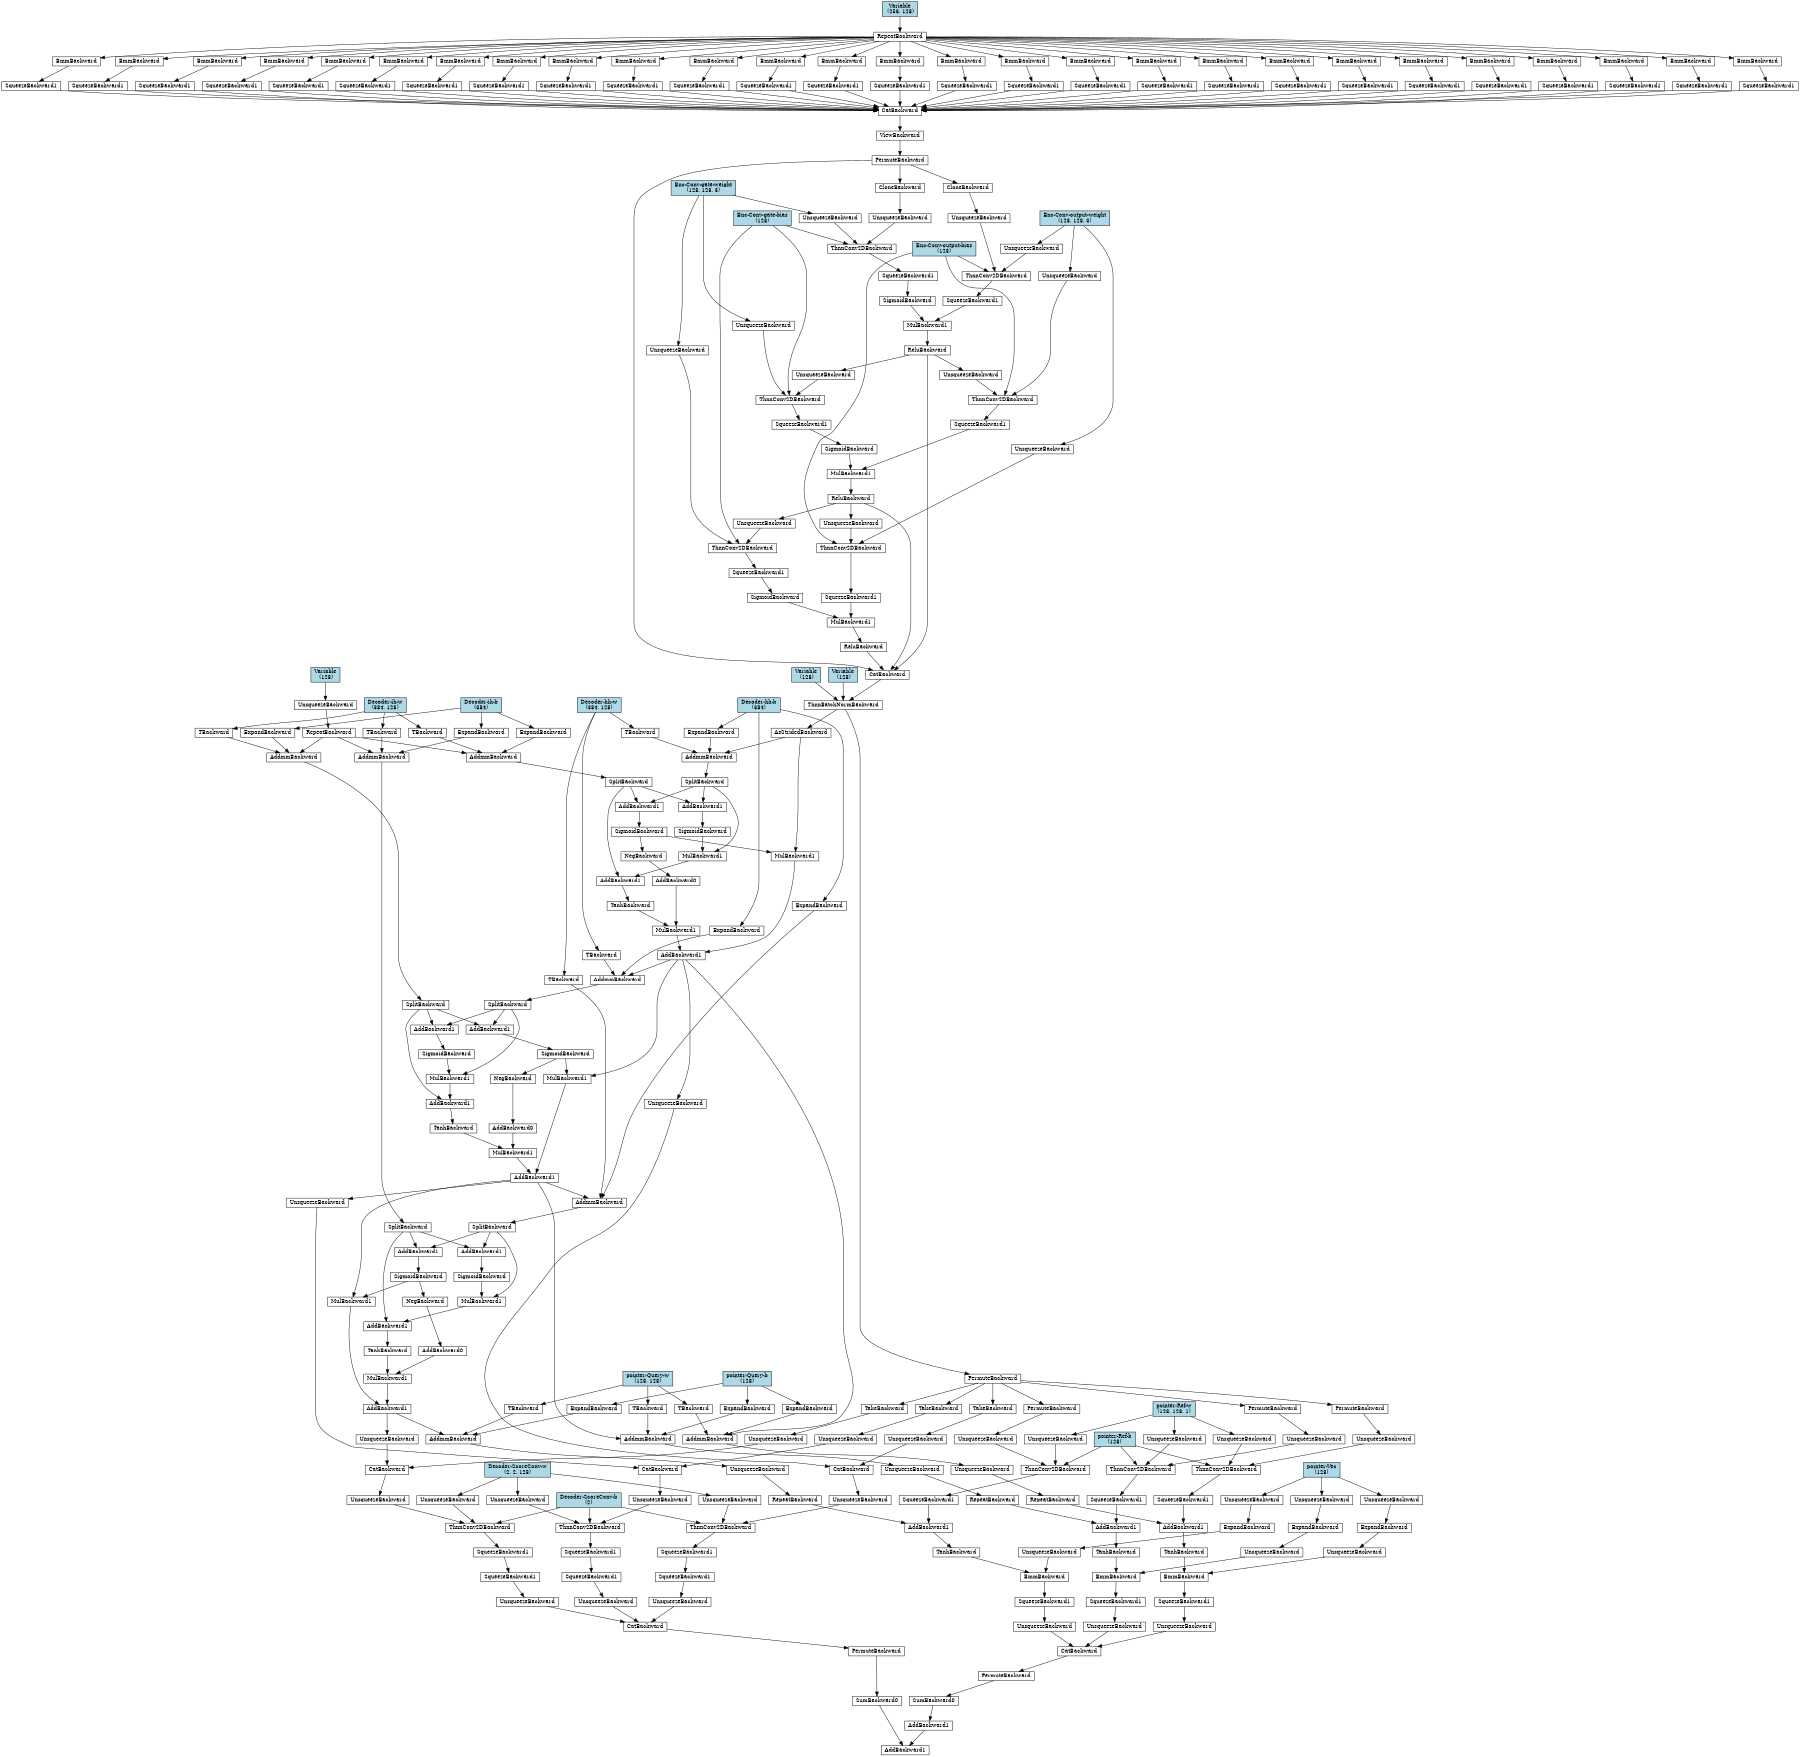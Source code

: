 digraph {
	graph [size="12,12"]
	node [align=left fontsize=12 height=0.2 ranksep=0.1 shape=box style=filled]
	140450586088656 [label=AddBackward1 fillcolor=white]
	140450586088784 -> 140450586088656
	140450586088720 -> 140450586088656
	140450586088720 [label=SumBackward0 fillcolor=white]
	140450586088848 -> 140450586088720
	140450586088848 [label=PermuteBackward fillcolor=white]
	140450586088912 -> 140450586088848
	140450586088912 [label=CatBackward fillcolor=white]
	140450586088976 -> 140450586088912
	140450586089040 -> 140450586088912
	140450586089104 -> 140450586088912
	140450586089104 [label=UnsqueezeBackward fillcolor=white]
	140450586089168 -> 140450586089104
	140450586089168 [label=SqueezeBackward1 fillcolor=white]
	140450586089232 -> 140450586089168
	140450586089232 [label=SqueezeBackward1 fillcolor=white]
	140450586089296 -> 140450586089232
	140450586089296 [label=ThnnConv2DBackward fillcolor=white]
	140450586089360 -> 140450586089296
	140450586089424 -> 140450586089296
	140450585937472 -> 140450586089296
	140450585937472 [label="Decoder-ScoreConv-b
(2)" fillcolor=lightblue]
	140450586089424 [label=UnsqueezeBackward fillcolor=white]
	140450585937312 -> 140450586089424
	140450585937312 [label="Decoder-ScoreConv-w
(2, 2, 128)" fillcolor=lightblue]
	140450586089360 [label=UnsqueezeBackward fillcolor=white]
	140450586089616 -> 140450586089360
	140450586089616 [label=CatBackward fillcolor=white]
	140450586089680 -> 140450586089616
	140450586089744 -> 140450586089616
	140450586089744 [label=UnsqueezeBackward fillcolor=white]
	140450586089808 -> 140450586089744
	140450586089808 [label=AddBackward1 fillcolor=white]
	140450586089872 -> 140450586089808
	140450586089936 -> 140450586089808
	140450586089936 [label=MulBackward1 fillcolor=white]
	140450586090000 -> 140450586089936
	140450586090064 -> 140450586089936
	140450586090064 [label=AddBackward1 fillcolor=white]
	140450586090128 -> 140450586090064
	140450586090192 -> 140450586090064
	140450586090192 [label=MulBackward1 fillcolor=white]
	140450586090256 -> 140450586090192
	140450586090320 -> 140450586090192
	140450586090320 [label=AddBackward1 fillcolor=white]
	140450586090384 -> 140450586090320
	140450586090448 -> 140450586090320
	140450586090448 [label=MulBackward1 fillcolor=white]
	140450586090512 -> 140450586090448
	140450586090576 -> 140450586090448
	140450586090576 [label=AsStridedBackward fillcolor=white]
	140450586090640 -> 140450586090576
	140450586090640 [label=ThnnBatchNormBackward fillcolor=white]
	140450586090704 -> 140450586090640
	140450585936272 -> 140450586090640
	140450585936352 -> 140450586090640
	140450585936352 [label="Variable
 (128)" fillcolor=lightblue]
	140450585936272 [label="Variable
 (128)" fillcolor=lightblue]
	140450586090704 [label=CatBackward fillcolor=white]
	140450586090896 -> 140450586090704
	140450586090960 -> 140450586090704
	140450586091024 -> 140450586090704
	140450586091088 -> 140450586090704
	140450586091088 [label=ReluBackward fillcolor=white]
	140450586091152 -> 140450586091088
	140450586091152 [label=MulBackward1 fillcolor=white]
	140450586091216 -> 140450586091152
	140450586091280 -> 140450586091152
	140450586091280 [label=SqueezeBackward1 fillcolor=white]
	140450586091344 -> 140450586091280
	140450586091344 [label=ThnnConv2DBackward fillcolor=white]
	140450586091408 -> 140450586091344
	140450586091472 -> 140450586091344
	140450585936032 -> 140450586091344
	140450585936032 [label="Enc-Conv-output-bias
(128)" fillcolor=lightblue]
	140450586091472 [label=UnsqueezeBackward fillcolor=white]
	140450585935952 -> 140450586091472
	140450585935952 [label="Enc-Conv-output-weight
(128, 128, 3)" fillcolor=lightblue]
	140450586091408 [label=UnsqueezeBackward fillcolor=white]
	140450586091024 -> 140450586091408
	140450586091024 [label=ReluBackward fillcolor=white]
	140450586144976 -> 140450586091024
	140450586144976 [label=MulBackward1 fillcolor=white]
	140450586145040 -> 140450586144976
	140450586145104 -> 140450586144976
	140450586145104 [label=SqueezeBackward1 fillcolor=white]
	140450586145168 -> 140450586145104
	140450586145168 [label=ThnnConv2DBackward fillcolor=white]
	140450586145232 -> 140450586145168
	140450586145296 -> 140450586145168
	140450585936032 -> 140450586145168
	140450586145296 [label=UnsqueezeBackward fillcolor=white]
	140450585935952 -> 140450586145296
	140450586145232 [label=UnsqueezeBackward fillcolor=white]
	140450586090960 -> 140450586145232
	140450586090960 [label=ReluBackward fillcolor=white]
	140450586145360 -> 140450586090960
	140450586145360 [label=MulBackward1 fillcolor=white]
	140450586145424 -> 140450586145360
	140450586145488 -> 140450586145360
	140450586145488 [label=SqueezeBackward1 fillcolor=white]
	140450586145552 -> 140450586145488
	140450586145552 [label=ThnnConv2DBackward fillcolor=white]
	140450586145616 -> 140450586145552
	140450586145680 -> 140450586145552
	140450585936032 -> 140450586145552
	140450586145680 [label=UnsqueezeBackward fillcolor=white]
	140450585935952 -> 140450586145680
	140450586145616 [label=UnsqueezeBackward fillcolor=white]
	140450586145744 -> 140450586145616
	140450586145744 [label=CloneBackward fillcolor=white]
	140450586090896 -> 140450586145744
	140450586090896 [label=PermuteBackward fillcolor=white]
	140450586145808 -> 140450586090896
	140450586145808 [label=ViewBackward fillcolor=white]
	140450586145872 -> 140450586145808
	140450586145872 [label=CatBackward fillcolor=white]
	140450586145936 -> 140450586145872
	140450586146000 -> 140450586145872
	140450586146064 -> 140450586145872
	140450586146128 -> 140450586145872
	140450586146192 -> 140450586145872
	140450586146256 -> 140450586145872
	140450586146320 -> 140450586145872
	140450586146384 -> 140450586145872
	140450586146448 -> 140450586145872
	140450586146512 -> 140450586145872
	140450586146576 -> 140450586145872
	140450586146640 -> 140450586145872
	140450586146704 -> 140450586145872
	140450586146768 -> 140450586145872
	140450586146832 -> 140450586145872
	140450586146896 -> 140450586145872
	140450586146960 -> 140450586145872
	140450586147024 -> 140450586145872
	140450586147088 -> 140450586145872
	140450586147152 -> 140450586145872
	140450586147216 -> 140450586145872
	140450586147280 -> 140450586145872
	140450586147344 -> 140450586145872
	140450586147408 -> 140450586145872
	140450586147472 -> 140450586145872
	140450586147536 -> 140450586145872
	140450586147600 -> 140450586145872
	140450586147600 [label=SqueezeBackward1 fillcolor=white]
	140450586147664 -> 140450586147600
	140450586147664 [label=BmmBackward fillcolor=white]
	140450586147728 -> 140450586147664
	140450586147728 [label=RepeatBackward fillcolor=white]
	140450586685264 -> 140450586147728
	140450586685264 [label="Variable
 (256, 128)" fillcolor=lightblue]
	140450586147536 [label=SqueezeBackward1 fillcolor=white]
	140450586147856 -> 140450586147536
	140450586147856 [label=BmmBackward fillcolor=white]
	140450586147728 -> 140450586147856
	140450586147472 [label=SqueezeBackward1 fillcolor=white]
	140450586147920 -> 140450586147472
	140450586147920 [label=BmmBackward fillcolor=white]
	140450586147728 -> 140450586147920
	140450586147408 [label=SqueezeBackward1 fillcolor=white]
	140450586147984 -> 140450586147408
	140450586147984 [label=BmmBackward fillcolor=white]
	140450586147728 -> 140450586147984
	140450586147344 [label=SqueezeBackward1 fillcolor=white]
	140450586148048 -> 140450586147344
	140450586148048 [label=BmmBackward fillcolor=white]
	140450586147728 -> 140450586148048
	140450586147280 [label=SqueezeBackward1 fillcolor=white]
	140450586148112 -> 140450586147280
	140450586148112 [label=BmmBackward fillcolor=white]
	140450586147728 -> 140450586148112
	140450586147216 [label=SqueezeBackward1 fillcolor=white]
	140450586148176 -> 140450586147216
	140450586148176 [label=BmmBackward fillcolor=white]
	140450586147728 -> 140450586148176
	140450586147152 [label=SqueezeBackward1 fillcolor=white]
	140450586148240 -> 140450586147152
	140450586148240 [label=BmmBackward fillcolor=white]
	140450586147728 -> 140450586148240
	140450586147088 [label=SqueezeBackward1 fillcolor=white]
	140450586148304 -> 140450586147088
	140450586148304 [label=BmmBackward fillcolor=white]
	140450586147728 -> 140450586148304
	140450586147024 [label=SqueezeBackward1 fillcolor=white]
	140450586148368 -> 140450586147024
	140450586148368 [label=BmmBackward fillcolor=white]
	140450586147728 -> 140450586148368
	140450586146960 [label=SqueezeBackward1 fillcolor=white]
	140450586148432 -> 140450586146960
	140450586148432 [label=BmmBackward fillcolor=white]
	140450586147728 -> 140450586148432
	140450586146896 [label=SqueezeBackward1 fillcolor=white]
	140450586148496 -> 140450586146896
	140450586148496 [label=BmmBackward fillcolor=white]
	140450586147728 -> 140450586148496
	140450586146832 [label=SqueezeBackward1 fillcolor=white]
	140450586148560 -> 140450586146832
	140450586148560 [label=BmmBackward fillcolor=white]
	140450586147728 -> 140450586148560
	140450586146768 [label=SqueezeBackward1 fillcolor=white]
	140450586148624 -> 140450586146768
	140450586148624 [label=BmmBackward fillcolor=white]
	140450586147728 -> 140450586148624
	140450586146704 [label=SqueezeBackward1 fillcolor=white]
	140450586148688 -> 140450586146704
	140450586148688 [label=BmmBackward fillcolor=white]
	140450586147728 -> 140450586148688
	140450586146640 [label=SqueezeBackward1 fillcolor=white]
	140450586148752 -> 140450586146640
	140450586148752 [label=BmmBackward fillcolor=white]
	140450586147728 -> 140450586148752
	140450586146576 [label=SqueezeBackward1 fillcolor=white]
	140450586148816 -> 140450586146576
	140450586148816 [label=BmmBackward fillcolor=white]
	140450586147728 -> 140450586148816
	140450586146512 [label=SqueezeBackward1 fillcolor=white]
	140450586157136 -> 140450586146512
	140450586157136 [label=BmmBackward fillcolor=white]
	140450586147728 -> 140450586157136
	140450586146448 [label=SqueezeBackward1 fillcolor=white]
	140450586157200 -> 140450586146448
	140450586157200 [label=BmmBackward fillcolor=white]
	140450586147728 -> 140450586157200
	140450586146384 [label=SqueezeBackward1 fillcolor=white]
	140450586157264 -> 140450586146384
	140450586157264 [label=BmmBackward fillcolor=white]
	140450586147728 -> 140450586157264
	140450586146320 [label=SqueezeBackward1 fillcolor=white]
	140450586157328 -> 140450586146320
	140450586157328 [label=BmmBackward fillcolor=white]
	140450586147728 -> 140450586157328
	140450586146256 [label=SqueezeBackward1 fillcolor=white]
	140450586157392 -> 140450586146256
	140450586157392 [label=BmmBackward fillcolor=white]
	140450586147728 -> 140450586157392
	140450586146192 [label=SqueezeBackward1 fillcolor=white]
	140450586157456 -> 140450586146192
	140450586157456 [label=BmmBackward fillcolor=white]
	140450586147728 -> 140450586157456
	140450586146128 [label=SqueezeBackward1 fillcolor=white]
	140450586157520 -> 140450586146128
	140450586157520 [label=BmmBackward fillcolor=white]
	140450586147728 -> 140450586157520
	140450586146064 [label=SqueezeBackward1 fillcolor=white]
	140450586157584 -> 140450586146064
	140450586157584 [label=BmmBackward fillcolor=white]
	140450586147728 -> 140450586157584
	140450586146000 [label=SqueezeBackward1 fillcolor=white]
	140450586157648 -> 140450586146000
	140450586157648 [label=BmmBackward fillcolor=white]
	140450586147728 -> 140450586157648
	140450586145936 [label=SqueezeBackward1 fillcolor=white]
	140450586157712 -> 140450586145936
	140450586157712 [label=BmmBackward fillcolor=white]
	140450586147728 -> 140450586157712
	140450586145424 [label=SigmoidBackward fillcolor=white]
	140450586157776 -> 140450586145424
	140450586157776 [label=SqueezeBackward1 fillcolor=white]
	140450586157840 -> 140450586157776
	140450586157840 [label=ThnnConv2DBackward fillcolor=white]
	140450586157904 -> 140450586157840
	140450586157968 -> 140450586157840
	140450585936192 -> 140450586157840
	140450585936192 [label="Enc-Conv-gate-bias
(128)" fillcolor=lightblue]
	140450586157968 [label=UnsqueezeBackward fillcolor=white]
	140450585936112 -> 140450586157968
	140450585936112 [label="Enc-Conv-gate-weight
(128, 128, 3)" fillcolor=lightblue]
	140450586157904 [label=UnsqueezeBackward fillcolor=white]
	140450586158160 -> 140450586157904
	140450586158160 [label=CloneBackward fillcolor=white]
	140450586090896 -> 140450586158160
	140450586145040 [label=SigmoidBackward fillcolor=white]
	140450586158224 -> 140450586145040
	140450586158224 [label=SqueezeBackward1 fillcolor=white]
	140450586158288 -> 140450586158224
	140450586158288 [label=ThnnConv2DBackward fillcolor=white]
	140450586158352 -> 140450586158288
	140450586158416 -> 140450586158288
	140450585936192 -> 140450586158288
	140450586158416 [label=UnsqueezeBackward fillcolor=white]
	140450585936112 -> 140450586158416
	140450586158352 [label=UnsqueezeBackward fillcolor=white]
	140450586090960 -> 140450586158352
	140450586091216 [label=SigmoidBackward fillcolor=white]
	140450586158480 -> 140450586091216
	140450586158480 [label=SqueezeBackward1 fillcolor=white]
	140450586158544 -> 140450586158480
	140450586158544 [label=ThnnConv2DBackward fillcolor=white]
	140450586158608 -> 140450586158544
	140450586158672 -> 140450586158544
	140450585936192 -> 140450586158544
	140450586158672 [label=UnsqueezeBackward fillcolor=white]
	140450585936112 -> 140450586158672
	140450586158608 [label=UnsqueezeBackward fillcolor=white]
	140450586091024 -> 140450586158608
	140450586090512 [label=SigmoidBackward fillcolor=white]
	140450586158736 -> 140450586090512
	140450586158736 [label=AddBackward1 fillcolor=white]
	140450586158800 -> 140450586158736
	140450586158864 -> 140450586158736
	140450586158864 [label=SplitBackward fillcolor=white]
	140450586158928 -> 140450586158864
	140450586158928 [label=AddmmBackward fillcolor=white]
	140450586158992 -> 140450586158928
	140450586090576 -> 140450586158928
	140450586159056 -> 140450586158928
	140450586159056 [label=TBackward fillcolor=white]
	140450585936752 -> 140450586159056
	140450585936752 [label="Decoder-hh-w
(384, 128)" fillcolor=lightblue]
	140450586158992 [label=ExpandBackward fillcolor=white]
	140450585936832 -> 140450586158992
	140450585936832 [label="Decoder-hh-b
(384)" fillcolor=lightblue]
	140450586158800 [label=SplitBackward fillcolor=white]
	140450586159312 -> 140450586158800
	140450586159312 [label=AddmmBackward fillcolor=white]
	140450586159248 -> 140450586159312
	140450586159376 -> 140450586159312
	140450586159440 -> 140450586159312
	140450586159440 [label=TBackward fillcolor=white]
	140450585936592 -> 140450586159440
	140450585936592 [label="Decoder-ih-w
(384, 128)" fillcolor=lightblue]
	140450586159376 [label=RepeatBackward fillcolor=white]
	140450586159568 -> 140450586159376
	140450586159568 [label=UnsqueezeBackward fillcolor=white]
	140450585937552 -> 140450586159568
	140450585937552 [label="Variable
 (128)" fillcolor=lightblue]
	140450586159248 [label=ExpandBackward fillcolor=white]
	140450585936672 -> 140450586159248
	140450585936672 [label="Decoder-ih-b
(384)" fillcolor=lightblue]
	140450586090384 [label=MulBackward1 fillcolor=white]
	140450586159824 -> 140450586090384
	140450586159760 -> 140450586090384
	140450586159760 [label=TanhBackward fillcolor=white]
	140450586159888 -> 140450586159760
	140450586159888 [label=AddBackward1 fillcolor=white]
	140450586158800 -> 140450586159888
	140450586159952 -> 140450586159888
	140450586159952 [label=MulBackward1 fillcolor=white]
	140450586160016 -> 140450586159952
	140450586158864 -> 140450586159952
	140450586160016 [label=SigmoidBackward fillcolor=white]
	140450586160080 -> 140450586160016
	140450586160080 [label=AddBackward1 fillcolor=white]
	140450586158800 -> 140450586160080
	140450586158864 -> 140450586160080
	140450586159824 [label=AddBackward0 fillcolor=white]
	140450586160144 -> 140450586159824
	140450586160144 [label=NegBackward fillcolor=white]
	140450586090512 -> 140450586160144
	140450586090256 [label=SigmoidBackward fillcolor=white]
	140450586160208 -> 140450586090256
	140450586160208 [label=AddBackward1 fillcolor=white]
	140450586160272 -> 140450586160208
	140450586160336 -> 140450586160208
	140450586160336 [label=SplitBackward fillcolor=white]
	140450586160400 -> 140450586160336
	140450586160400 [label=AddmmBackward fillcolor=white]
	140450586160464 -> 140450586160400
	140450586090320 -> 140450586160400
	140450586160528 -> 140450586160400
	140450586160528 [label=TBackward fillcolor=white]
	140450585936752 -> 140450586160528
	140450586160464 [label=ExpandBackward fillcolor=white]
	140450585936832 -> 140450586160464
	140450586160272 [label=SplitBackward fillcolor=white]
	140450586160592 -> 140450586160272
	140450586160592 [label=AddmmBackward fillcolor=white]
	140450586160656 -> 140450586160592
	140450586159376 -> 140450586160592
	140450586160720 -> 140450586160592
	140450586160720 [label=TBackward fillcolor=white]
	140450585936592 -> 140450586160720
	140450586160656 [label=ExpandBackward fillcolor=white]
	140450585936672 -> 140450586160656
	140450586090128 [label=MulBackward1 fillcolor=white]
	140450586160784 -> 140450586090128
	140450586160848 -> 140450586090128
	140450586160848 [label=TanhBackward fillcolor=white]
	140450586160912 -> 140450586160848
	140450586160912 [label=AddBackward1 fillcolor=white]
	140450586160272 -> 140450586160912
	140450586160976 -> 140450586160912
	140450586160976 [label=MulBackward1 fillcolor=white]
	140450586161040 -> 140450586160976
	140450586160336 -> 140450586160976
	140450586161040 [label=SigmoidBackward fillcolor=white]
	140450586161104 -> 140450586161040
	140450586161104 [label=AddBackward1 fillcolor=white]
	140450586160272 -> 140450586161104
	140450586160336 -> 140450586161104
	140450586160784 [label=AddBackward0 fillcolor=white]
	140450585653328 -> 140450586160784
	140450585653328 [label=NegBackward fillcolor=white]
	140450586090256 -> 140450585653328
	140450586090000 [label=SigmoidBackward fillcolor=white]
	140450585653392 -> 140450586090000
	140450585653392 [label=AddBackward1 fillcolor=white]
	140450585653456 -> 140450585653392
	140450585653520 -> 140450585653392
	140450585653520 [label=SplitBackward fillcolor=white]
	140450585653584 -> 140450585653520
	140450585653584 [label=AddmmBackward fillcolor=white]
	140450585653648 -> 140450585653584
	140450586090064 -> 140450585653584
	140450585653712 -> 140450585653584
	140450585653712 [label=TBackward fillcolor=white]
	140450585936752 -> 140450585653712
	140450585653648 [label=ExpandBackward fillcolor=white]
	140450585936832 -> 140450585653648
	140450585653456 [label=SplitBackward fillcolor=white]
	140450585653776 -> 140450585653456
	140450585653776 [label=AddmmBackward fillcolor=white]
	140450585653840 -> 140450585653776
	140450586159376 -> 140450585653776
	140450585653904 -> 140450585653776
	140450585653904 [label=TBackward fillcolor=white]
	140450585936592 -> 140450585653904
	140450585653840 [label=ExpandBackward fillcolor=white]
	140450585936672 -> 140450585653840
	140450586089872 [label=MulBackward1 fillcolor=white]
	140450585653968 -> 140450586089872
	140450585654032 -> 140450586089872
	140450585654032 [label=TanhBackward fillcolor=white]
	140450585654096 -> 140450585654032
	140450585654096 [label=AddBackward1 fillcolor=white]
	140450585653456 -> 140450585654096
	140450585654160 -> 140450585654096
	140450585654160 [label=MulBackward1 fillcolor=white]
	140450585654224 -> 140450585654160
	140450585653520 -> 140450585654160
	140450585654224 [label=SigmoidBackward fillcolor=white]
	140450585654288 -> 140450585654224
	140450585654288 [label=AddBackward1 fillcolor=white]
	140450585653456 -> 140450585654288
	140450585653520 -> 140450585654288
	140450585653968 [label=AddBackward0 fillcolor=white]
	140450585654352 -> 140450585653968
	140450585654352 [label=NegBackward fillcolor=white]
	140450586090000 -> 140450585654352
	140450586089680 [label=UnsqueezeBackward fillcolor=white]
	140450585654416 -> 140450586089680
	140450585654416 [label=TakeBackward fillcolor=white]
	140450585654480 -> 140450585654416
	140450585654480 [label=PermuteBackward fillcolor=white]
	140450586090640 -> 140450585654480
	140450586089040 [label=UnsqueezeBackward fillcolor=white]
	140450585654544 -> 140450586089040
	140450585654544 [label=SqueezeBackward1 fillcolor=white]
	140450585654608 -> 140450585654544
	140450585654608 [label=SqueezeBackward1 fillcolor=white]
	140450585654672 -> 140450585654608
	140450585654672 [label=ThnnConv2DBackward fillcolor=white]
	140450585654736 -> 140450585654672
	140450585654800 -> 140450585654672
	140450585937472 -> 140450585654672
	140450585654800 [label=UnsqueezeBackward fillcolor=white]
	140450585937312 -> 140450585654800
	140450585654736 [label=UnsqueezeBackward fillcolor=white]
	140450585654864 -> 140450585654736
	140450585654864 [label=CatBackward fillcolor=white]
	140450585654928 -> 140450585654864
	140450585654992 -> 140450585654864
	140450585654992 [label=UnsqueezeBackward fillcolor=white]
	140450586090064 -> 140450585654992
	140450585654928 [label=UnsqueezeBackward fillcolor=white]
	140450585655056 -> 140450585654928
	140450585655056 [label=TakeBackward fillcolor=white]
	140450585654480 -> 140450585655056
	140450586088976 [label=UnsqueezeBackward fillcolor=white]
	140450585655120 -> 140450586088976
	140450585655120 [label=SqueezeBackward1 fillcolor=white]
	140450585655184 -> 140450585655120
	140450585655184 [label=SqueezeBackward1 fillcolor=white]
	140450585655248 -> 140450585655184
	140450585655248 [label=ThnnConv2DBackward fillcolor=white]
	140450585655312 -> 140450585655248
	140450585655376 -> 140450585655248
	140450585937472 -> 140450585655248
	140450585655376 [label=UnsqueezeBackward fillcolor=white]
	140450585937312 -> 140450585655376
	140450585655312 [label=UnsqueezeBackward fillcolor=white]
	140450585655440 -> 140450585655312
	140450585655440 [label=CatBackward fillcolor=white]
	140450585655504 -> 140450585655440
	140450585655568 -> 140450585655440
	140450585655568 [label=UnsqueezeBackward fillcolor=white]
	140450586090320 -> 140450585655568
	140450585655504 [label=UnsqueezeBackward fillcolor=white]
	140450585655632 -> 140450585655504
	140450585655632 [label=TakeBackward fillcolor=white]
	140450585654480 -> 140450585655632
	140450586088784 [label=AddBackward1 fillcolor=white]
	140450585655696 -> 140450586088784
	140450585655696 [label=SumBackward0 fillcolor=white]
	140450585655760 -> 140450585655696
	140450585655760 [label=PermuteBackward fillcolor=white]
	140450585655824 -> 140450585655760
	140450585655824 [label=CatBackward fillcolor=white]
	140450585655888 -> 140450585655824
	140450585655952 -> 140450585655824
	140450585656016 -> 140450585655824
	140450585656016 [label=UnsqueezeBackward fillcolor=white]
	140450585656080 -> 140450585656016
	140450585656080 [label=SqueezeBackward1 fillcolor=white]
	140450585656144 -> 140450585656080
	140450585656144 [label=BmmBackward fillcolor=white]
	140450585656208 -> 140450585656144
	140450585656272 -> 140450585656144
	140450585656272 [label=TanhBackward fillcolor=white]
	140450585656336 -> 140450585656272
	140450585656336 [label=AddBackward1 fillcolor=white]
	140450585656400 -> 140450585656336
	140450585656464 -> 140450585656336
	140450585656464 [label=SqueezeBackward1 fillcolor=white]
	140450585656528 -> 140450585656464
	140450585656528 [label=ThnnConv2DBackward fillcolor=white]
	140450585656592 -> 140450585656528
	140450585656656 -> 140450585656528
	140450585937152 -> 140450585656528
	140450585937152 [label="pointer-Ref-b
(128)" fillcolor=lightblue]
	140450585656656 [label=UnsqueezeBackward fillcolor=white]
	140450585937072 -> 140450585656656
	140450585937072 [label="pointer-Ref-w
(128, 128, 1)" fillcolor=lightblue]
	140450585656592 [label=UnsqueezeBackward fillcolor=white]
	140450585656784 -> 140450585656592
	140450585656784 [label=PermuteBackward fillcolor=white]
	140450585654480 -> 140450585656784
	140450585656400 [label=RepeatBackward fillcolor=white]
	140450585656912 -> 140450585656400
	140450585656912 [label=UnsqueezeBackward fillcolor=white]
	140450585656976 -> 140450585656912
	140450585656976 [label=AddmmBackward fillcolor=white]
	140450585657040 -> 140450585656976
	140450586089808 -> 140450585656976
	140450585657104 -> 140450585656976
	140450585657104 [label=TBackward fillcolor=white]
	140450585936912 -> 140450585657104
	140450585936912 [label="pointer-Query-w
(128, 128)" fillcolor=lightblue]
	140450585657040 [label=ExpandBackward fillcolor=white]
	140450585936992 -> 140450585657040
	140450585936992 [label="pointer-Query-b
(128)" fillcolor=lightblue]
	140450585656208 [label=UnsqueezeBackward fillcolor=white]
	140450585657296 -> 140450585656208
	140450585657296 [label=ExpandBackward fillcolor=white]
	140450585673808 -> 140450585657296
	140450585673808 [label=UnsqueezeBackward fillcolor=white]
	140450585937232 -> 140450585673808
	140450585937232 [label="pointer-Vec
(128)" fillcolor=lightblue]
	140450585655952 [label=UnsqueezeBackward fillcolor=white]
	140450585673936 -> 140450585655952
	140450585673936 [label=SqueezeBackward1 fillcolor=white]
	140450585674000 -> 140450585673936
	140450585674000 [label=BmmBackward fillcolor=white]
	140450585674064 -> 140450585674000
	140450585674128 -> 140450585674000
	140450585674128 [label=TanhBackward fillcolor=white]
	140450585674192 -> 140450585674128
	140450585674192 [label=AddBackward1 fillcolor=white]
	140450585674256 -> 140450585674192
	140450585674320 -> 140450585674192
	140450585674320 [label=SqueezeBackward1 fillcolor=white]
	140450585674384 -> 140450585674320
	140450585674384 [label=ThnnConv2DBackward fillcolor=white]
	140450585674448 -> 140450585674384
	140450585674512 -> 140450585674384
	140450585937152 -> 140450585674384
	140450585674512 [label=UnsqueezeBackward fillcolor=white]
	140450585937072 -> 140450585674512
	140450585674448 [label=UnsqueezeBackward fillcolor=white]
	140450585674576 -> 140450585674448
	140450585674576 [label=PermuteBackward fillcolor=white]
	140450585654480 -> 140450585674576
	140450585674256 [label=RepeatBackward fillcolor=white]
	140450585674640 -> 140450585674256
	140450585674640 [label=UnsqueezeBackward fillcolor=white]
	140450585674704 -> 140450585674640
	140450585674704 [label=AddmmBackward fillcolor=white]
	140450585674768 -> 140450585674704
	140450586090064 -> 140450585674704
	140450585674832 -> 140450585674704
	140450585674832 [label=TBackward fillcolor=white]
	140450585936912 -> 140450585674832
	140450585674768 [label=ExpandBackward fillcolor=white]
	140450585936992 -> 140450585674768
	140450585674064 [label=UnsqueezeBackward fillcolor=white]
	140450585674896 -> 140450585674064
	140450585674896 [label=ExpandBackward fillcolor=white]
	140450585674960 -> 140450585674896
	140450585674960 [label=UnsqueezeBackward fillcolor=white]
	140450585937232 -> 140450585674960
	140450585655888 [label=UnsqueezeBackward fillcolor=white]
	140450585675024 -> 140450585655888
	140450585675024 [label=SqueezeBackward1 fillcolor=white]
	140450585675088 -> 140450585675024
	140450585675088 [label=BmmBackward fillcolor=white]
	140450585675152 -> 140450585675088
	140450585675216 -> 140450585675088
	140450585675216 [label=TanhBackward fillcolor=white]
	140450585675280 -> 140450585675216
	140450585675280 [label=AddBackward1 fillcolor=white]
	140450585675344 -> 140450585675280
	140450585675408 -> 140450585675280
	140450585675408 [label=SqueezeBackward1 fillcolor=white]
	140450585675472 -> 140450585675408
	140450585675472 [label=ThnnConv2DBackward fillcolor=white]
	140450585675536 -> 140450585675472
	140450585675600 -> 140450585675472
	140450585937152 -> 140450585675472
	140450585675600 [label=UnsqueezeBackward fillcolor=white]
	140450585937072 -> 140450585675600
	140450585675536 [label=UnsqueezeBackward fillcolor=white]
	140450585675664 -> 140450585675536
	140450585675664 [label=PermuteBackward fillcolor=white]
	140450585654480 -> 140450585675664
	140450585675344 [label=RepeatBackward fillcolor=white]
	140450585675728 -> 140450585675344
	140450585675728 [label=UnsqueezeBackward fillcolor=white]
	140450585675792 -> 140450585675728
	140450585675792 [label=AddmmBackward fillcolor=white]
	140450585675856 -> 140450585675792
	140450586090320 -> 140450585675792
	140450585675920 -> 140450585675792
	140450585675920 [label=TBackward fillcolor=white]
	140450585936912 -> 140450585675920
	140450585675856 [label=ExpandBackward fillcolor=white]
	140450585936992 -> 140450585675856
	140450585675152 [label=UnsqueezeBackward fillcolor=white]
	140450585675984 -> 140450585675152
	140450585675984 [label=ExpandBackward fillcolor=white]
	140450585676048 -> 140450585675984
	140450585676048 [label=UnsqueezeBackward fillcolor=white]
	140450585937232 -> 140450585676048
}

